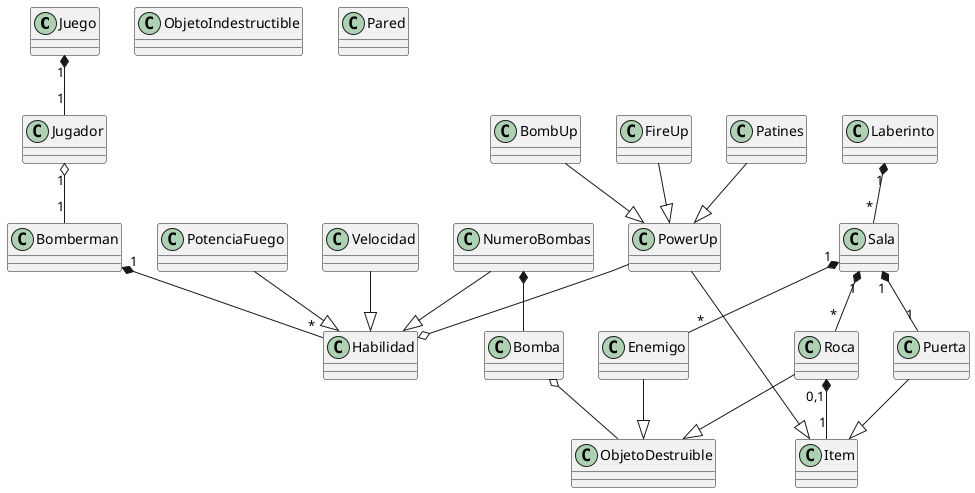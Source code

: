 @startuml Bomberman

class Juego
class Jugador

class Bomberman
class Enemigo
class Habilidad
class PotenciaFuego
class Velocidad
class NumeroBombas

class Sala
class Laberinto
class Puerta
class Roca
class ObjetoDestruible
class ObjetoIndestructible
class Pared

class Item
class Bomba
class PowerUp
class BombUp
class FireUp
class Patines

Laberinto "1" *-- "*" Sala
Sala "1" *-- "1" Puerta
Sala "1" *-- "*" Roca
Sala "1" *-- "*" Enemigo
Roca "0,1" *-- "1" Item
Puerta --|> Item
PowerUp --|> Item
Roca --|> ObjetoDestruible
Enemigo --|> ObjetoDestruible
Bomba o-- ObjetoDestruible



Juego "1" *-- "1" Jugador
Jugador "1" o-- "1" Bomberman
Bomberman "1" *-- "*" Habilidad

BombUp --|> PowerUp
FireUp --|> PowerUp
Patines --|> PowerUp

PotenciaFuego --|> Habilidad
Velocidad --|> Habilidad
NumeroBombas --|> Habilidad

PowerUp --o Habilidad

NumeroBombas *-- Bomba



@enduml
